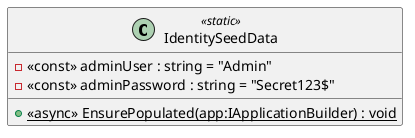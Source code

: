 @startuml
class IdentitySeedData <<static>> {
    - <<const>> adminUser : string = "Admin"
    - <<const>> adminPassword : string = "Secret123$"
    + {static} <<async>> EnsurePopulated(app:IApplicationBuilder) : void
}
@enduml
